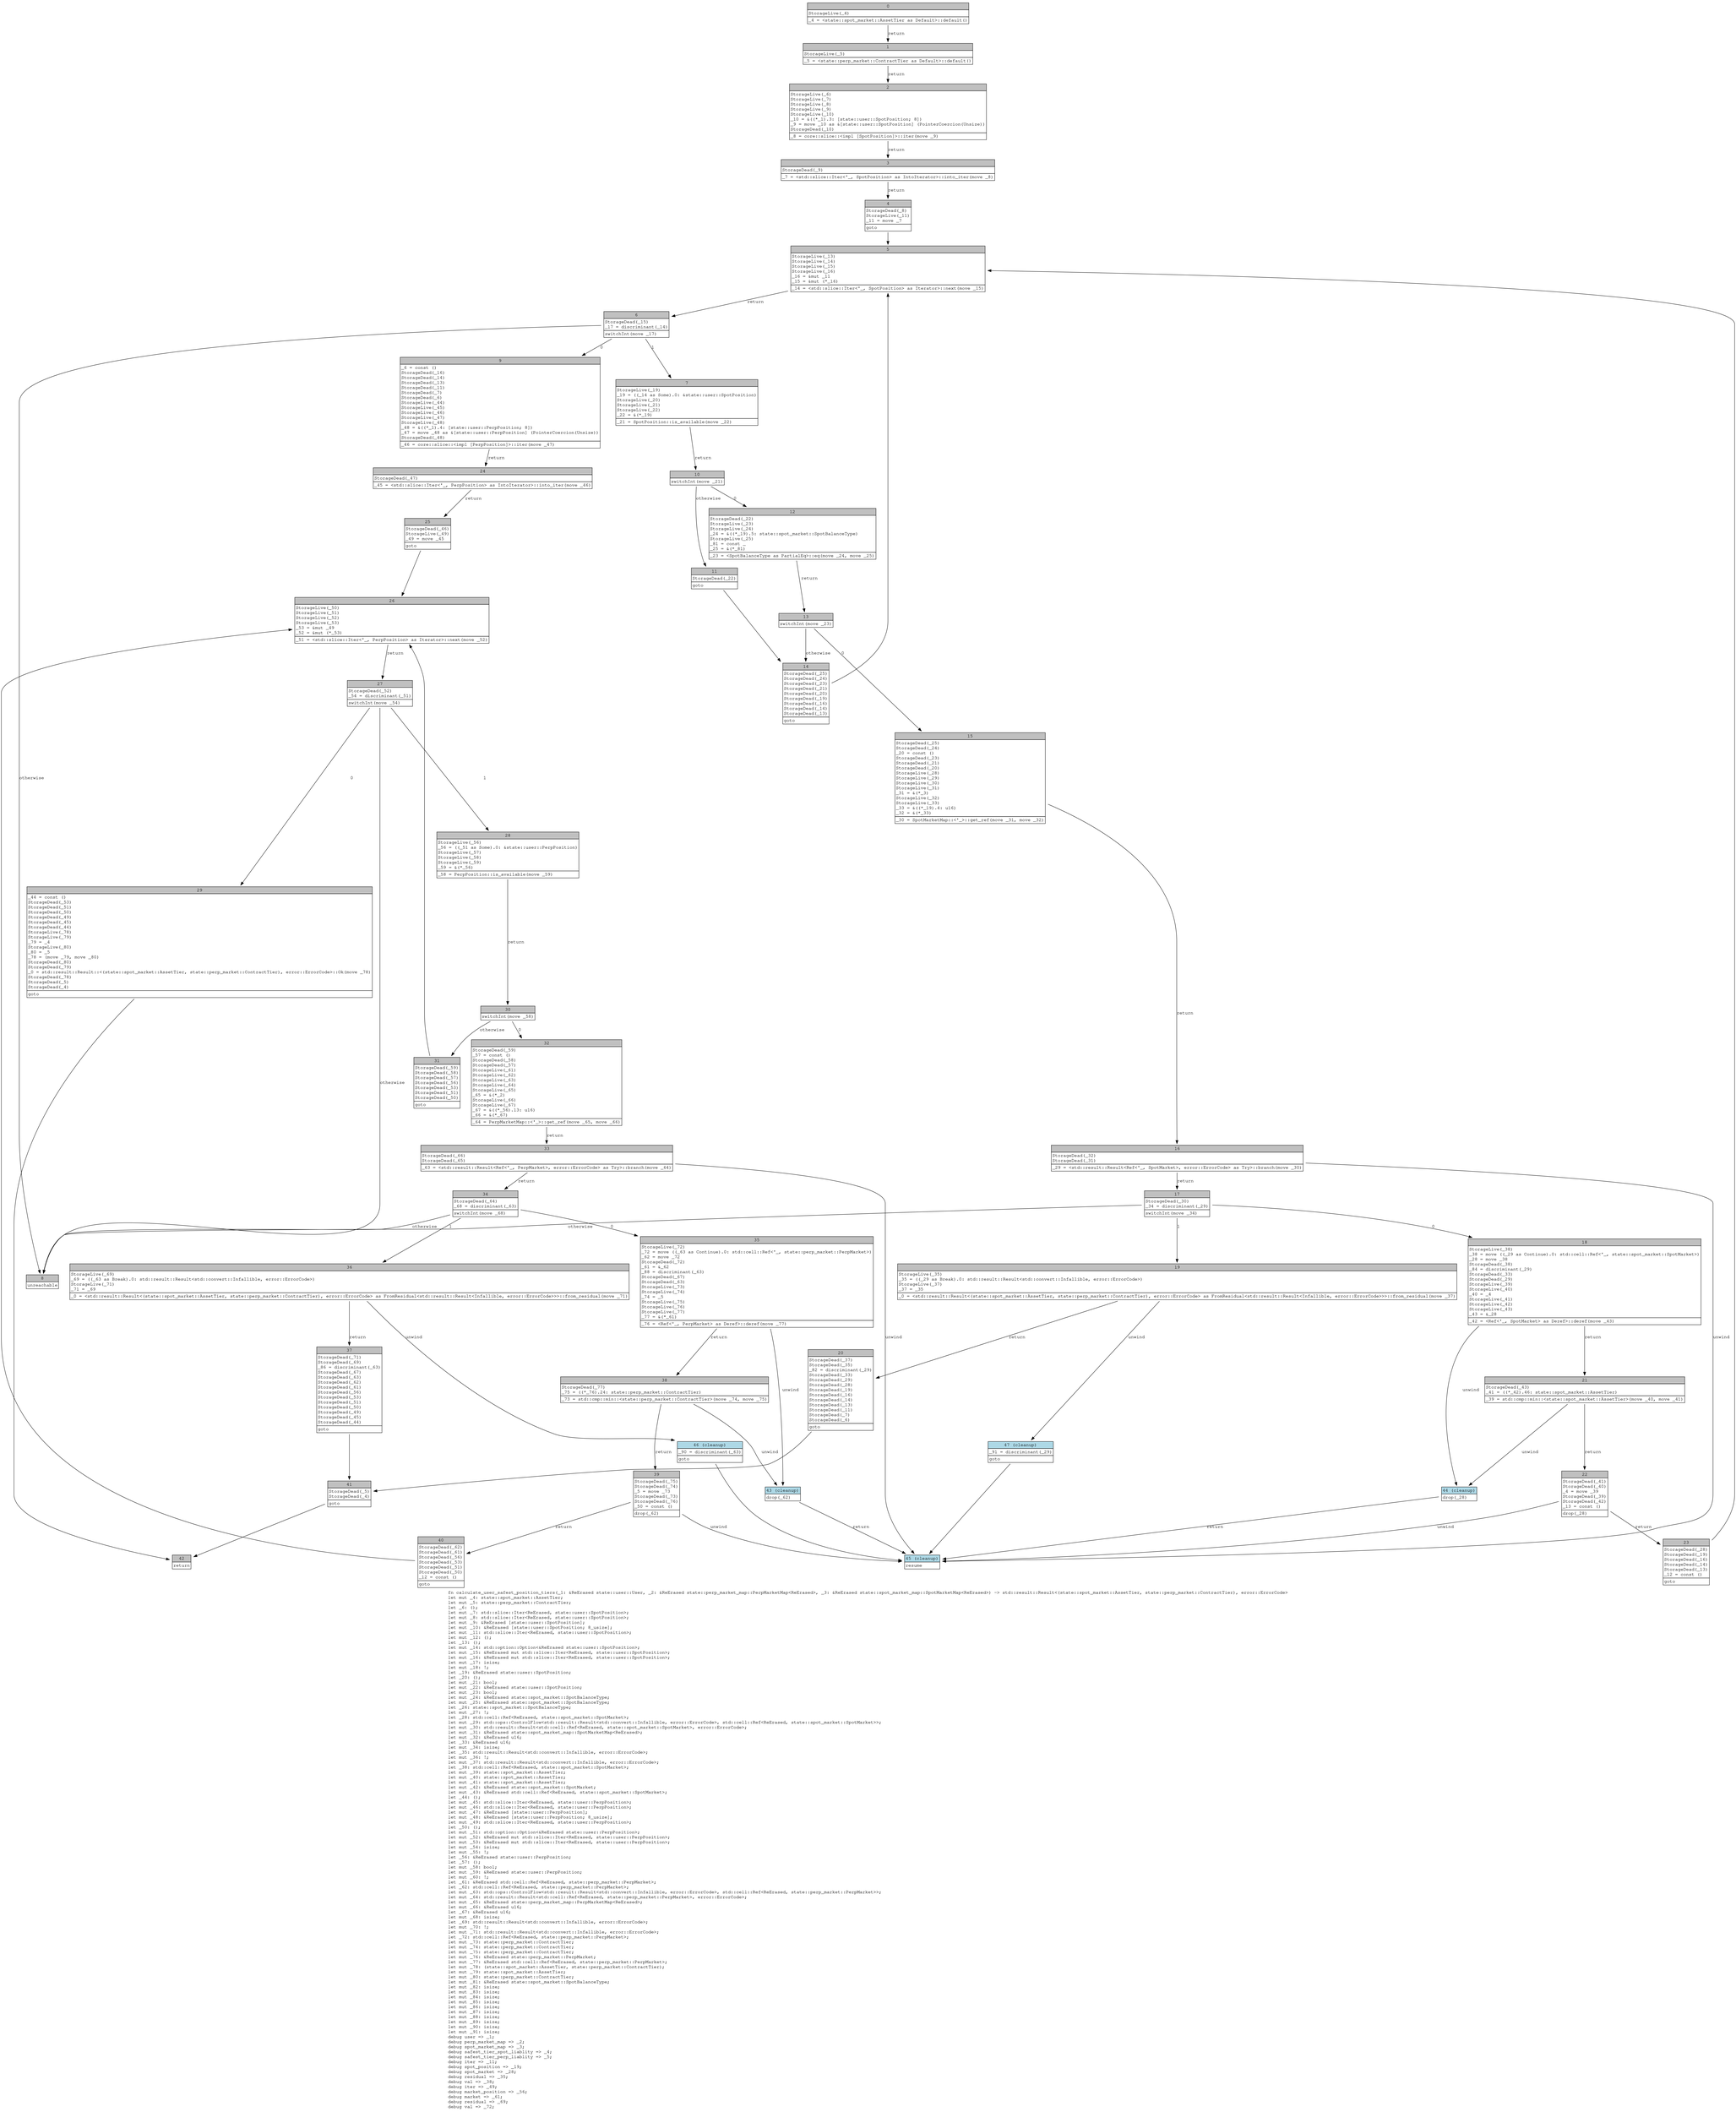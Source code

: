 digraph Mir_0_2462 {
    graph [fontname="Courier, monospace"];
    node [fontname="Courier, monospace"];
    edge [fontname="Courier, monospace"];
    label=<fn calculate_user_safest_position_tiers(_1: &amp;ReErased state::user::User, _2: &amp;ReErased state::perp_market_map::PerpMarketMap&lt;ReErased&gt;, _3: &amp;ReErased state::spot_market_map::SpotMarketMap&lt;ReErased&gt;) -&gt; std::result::Result&lt;(state::spot_market::AssetTier, state::perp_market::ContractTier), error::ErrorCode&gt;<br align="left"/>let mut _4: state::spot_market::AssetTier;<br align="left"/>let mut _5: state::perp_market::ContractTier;<br align="left"/>let _6: ();<br align="left"/>let mut _7: std::slice::Iter&lt;ReErased, state::user::SpotPosition&gt;;<br align="left"/>let mut _8: std::slice::Iter&lt;ReErased, state::user::SpotPosition&gt;;<br align="left"/>let mut _9: &amp;ReErased [state::user::SpotPosition];<br align="left"/>let mut _10: &amp;ReErased [state::user::SpotPosition; 8_usize];<br align="left"/>let mut _11: std::slice::Iter&lt;ReErased, state::user::SpotPosition&gt;;<br align="left"/>let mut _12: ();<br align="left"/>let _13: ();<br align="left"/>let mut _14: std::option::Option&lt;&amp;ReErased state::user::SpotPosition&gt;;<br align="left"/>let mut _15: &amp;ReErased mut std::slice::Iter&lt;ReErased, state::user::SpotPosition&gt;;<br align="left"/>let mut _16: &amp;ReErased mut std::slice::Iter&lt;ReErased, state::user::SpotPosition&gt;;<br align="left"/>let mut _17: isize;<br align="left"/>let mut _18: !;<br align="left"/>let _19: &amp;ReErased state::user::SpotPosition;<br align="left"/>let _20: ();<br align="left"/>let mut _21: bool;<br align="left"/>let mut _22: &amp;ReErased state::user::SpotPosition;<br align="left"/>let mut _23: bool;<br align="left"/>let mut _24: &amp;ReErased state::spot_market::SpotBalanceType;<br align="left"/>let mut _25: &amp;ReErased state::spot_market::SpotBalanceType;<br align="left"/>let _26: state::spot_market::SpotBalanceType;<br align="left"/>let mut _27: !;<br align="left"/>let _28: std::cell::Ref&lt;ReErased, state::spot_market::SpotMarket&gt;;<br align="left"/>let mut _29: std::ops::ControlFlow&lt;std::result::Result&lt;std::convert::Infallible, error::ErrorCode&gt;, std::cell::Ref&lt;ReErased, state::spot_market::SpotMarket&gt;&gt;;<br align="left"/>let mut _30: std::result::Result&lt;std::cell::Ref&lt;ReErased, state::spot_market::SpotMarket&gt;, error::ErrorCode&gt;;<br align="left"/>let mut _31: &amp;ReErased state::spot_market_map::SpotMarketMap&lt;ReErased&gt;;<br align="left"/>let mut _32: &amp;ReErased u16;<br align="left"/>let _33: &amp;ReErased u16;<br align="left"/>let mut _34: isize;<br align="left"/>let _35: std::result::Result&lt;std::convert::Infallible, error::ErrorCode&gt;;<br align="left"/>let mut _36: !;<br align="left"/>let mut _37: std::result::Result&lt;std::convert::Infallible, error::ErrorCode&gt;;<br align="left"/>let _38: std::cell::Ref&lt;ReErased, state::spot_market::SpotMarket&gt;;<br align="left"/>let mut _39: state::spot_market::AssetTier;<br align="left"/>let mut _40: state::spot_market::AssetTier;<br align="left"/>let mut _41: state::spot_market::AssetTier;<br align="left"/>let mut _42: &amp;ReErased state::spot_market::SpotMarket;<br align="left"/>let mut _43: &amp;ReErased std::cell::Ref&lt;ReErased, state::spot_market::SpotMarket&gt;;<br align="left"/>let _44: ();<br align="left"/>let mut _45: std::slice::Iter&lt;ReErased, state::user::PerpPosition&gt;;<br align="left"/>let mut _46: std::slice::Iter&lt;ReErased, state::user::PerpPosition&gt;;<br align="left"/>let mut _47: &amp;ReErased [state::user::PerpPosition];<br align="left"/>let mut _48: &amp;ReErased [state::user::PerpPosition; 8_usize];<br align="left"/>let mut _49: std::slice::Iter&lt;ReErased, state::user::PerpPosition&gt;;<br align="left"/>let _50: ();<br align="left"/>let mut _51: std::option::Option&lt;&amp;ReErased state::user::PerpPosition&gt;;<br align="left"/>let mut _52: &amp;ReErased mut std::slice::Iter&lt;ReErased, state::user::PerpPosition&gt;;<br align="left"/>let mut _53: &amp;ReErased mut std::slice::Iter&lt;ReErased, state::user::PerpPosition&gt;;<br align="left"/>let mut _54: isize;<br align="left"/>let mut _55: !;<br align="left"/>let _56: &amp;ReErased state::user::PerpPosition;<br align="left"/>let _57: ();<br align="left"/>let mut _58: bool;<br align="left"/>let mut _59: &amp;ReErased state::user::PerpPosition;<br align="left"/>let mut _60: !;<br align="left"/>let _61: &amp;ReErased std::cell::Ref&lt;ReErased, state::perp_market::PerpMarket&gt;;<br align="left"/>let _62: std::cell::Ref&lt;ReErased, state::perp_market::PerpMarket&gt;;<br align="left"/>let mut _63: std::ops::ControlFlow&lt;std::result::Result&lt;std::convert::Infallible, error::ErrorCode&gt;, std::cell::Ref&lt;ReErased, state::perp_market::PerpMarket&gt;&gt;;<br align="left"/>let mut _64: std::result::Result&lt;std::cell::Ref&lt;ReErased, state::perp_market::PerpMarket&gt;, error::ErrorCode&gt;;<br align="left"/>let mut _65: &amp;ReErased state::perp_market_map::PerpMarketMap&lt;ReErased&gt;;<br align="left"/>let mut _66: &amp;ReErased u16;<br align="left"/>let _67: &amp;ReErased u16;<br align="left"/>let mut _68: isize;<br align="left"/>let _69: std::result::Result&lt;std::convert::Infallible, error::ErrorCode&gt;;<br align="left"/>let mut _70: !;<br align="left"/>let mut _71: std::result::Result&lt;std::convert::Infallible, error::ErrorCode&gt;;<br align="left"/>let _72: std::cell::Ref&lt;ReErased, state::perp_market::PerpMarket&gt;;<br align="left"/>let mut _73: state::perp_market::ContractTier;<br align="left"/>let mut _74: state::perp_market::ContractTier;<br align="left"/>let mut _75: state::perp_market::ContractTier;<br align="left"/>let mut _76: &amp;ReErased state::perp_market::PerpMarket;<br align="left"/>let mut _77: &amp;ReErased std::cell::Ref&lt;ReErased, state::perp_market::PerpMarket&gt;;<br align="left"/>let mut _78: (state::spot_market::AssetTier, state::perp_market::ContractTier);<br align="left"/>let mut _79: state::spot_market::AssetTier;<br align="left"/>let mut _80: state::perp_market::ContractTier;<br align="left"/>let mut _81: &amp;ReErased state::spot_market::SpotBalanceType;<br align="left"/>let mut _82: isize;<br align="left"/>let mut _83: isize;<br align="left"/>let mut _84: isize;<br align="left"/>let mut _85: isize;<br align="left"/>let mut _86: isize;<br align="left"/>let mut _87: isize;<br align="left"/>let mut _88: isize;<br align="left"/>let mut _89: isize;<br align="left"/>let mut _90: isize;<br align="left"/>let mut _91: isize;<br align="left"/>debug user =&gt; _1;<br align="left"/>debug perp_market_map =&gt; _2;<br align="left"/>debug spot_market_map =&gt; _3;<br align="left"/>debug safest_tier_spot_liablity =&gt; _4;<br align="left"/>debug safest_tier_perp_liablity =&gt; _5;<br align="left"/>debug iter =&gt; _11;<br align="left"/>debug spot_position =&gt; _19;<br align="left"/>debug spot_market =&gt; _28;<br align="left"/>debug residual =&gt; _35;<br align="left"/>debug val =&gt; _38;<br align="left"/>debug iter =&gt; _49;<br align="left"/>debug market_position =&gt; _56;<br align="left"/>debug market =&gt; _61;<br align="left"/>debug residual =&gt; _69;<br align="left"/>debug val =&gt; _72;<br align="left"/>>;
    bb0__0_2462 [shape="none", label=<<table border="0" cellborder="1" cellspacing="0"><tr><td bgcolor="gray" align="center" colspan="1">0</td></tr><tr><td align="left" balign="left">StorageLive(_4)<br/></td></tr><tr><td align="left">_4 = &lt;state::spot_market::AssetTier as Default&gt;::default()</td></tr></table>>];
    bb1__0_2462 [shape="none", label=<<table border="0" cellborder="1" cellspacing="0"><tr><td bgcolor="gray" align="center" colspan="1">1</td></tr><tr><td align="left" balign="left">StorageLive(_5)<br/></td></tr><tr><td align="left">_5 = &lt;state::perp_market::ContractTier as Default&gt;::default()</td></tr></table>>];
    bb2__0_2462 [shape="none", label=<<table border="0" cellborder="1" cellspacing="0"><tr><td bgcolor="gray" align="center" colspan="1">2</td></tr><tr><td align="left" balign="left">StorageLive(_6)<br/>StorageLive(_7)<br/>StorageLive(_8)<br/>StorageLive(_9)<br/>StorageLive(_10)<br/>_10 = &amp;((*_1).3: [state::user::SpotPosition; 8])<br/>_9 = move _10 as &amp;[state::user::SpotPosition] (PointerCoercion(Unsize))<br/>StorageDead(_10)<br/></td></tr><tr><td align="left">_8 = core::slice::&lt;impl [SpotPosition]&gt;::iter(move _9)</td></tr></table>>];
    bb3__0_2462 [shape="none", label=<<table border="0" cellborder="1" cellspacing="0"><tr><td bgcolor="gray" align="center" colspan="1">3</td></tr><tr><td align="left" balign="left">StorageDead(_9)<br/></td></tr><tr><td align="left">_7 = &lt;std::slice::Iter&lt;'_, SpotPosition&gt; as IntoIterator&gt;::into_iter(move _8)</td></tr></table>>];
    bb4__0_2462 [shape="none", label=<<table border="0" cellborder="1" cellspacing="0"><tr><td bgcolor="gray" align="center" colspan="1">4</td></tr><tr><td align="left" balign="left">StorageDead(_8)<br/>StorageLive(_11)<br/>_11 = move _7<br/></td></tr><tr><td align="left">goto</td></tr></table>>];
    bb5__0_2462 [shape="none", label=<<table border="0" cellborder="1" cellspacing="0"><tr><td bgcolor="gray" align="center" colspan="1">5</td></tr><tr><td align="left" balign="left">StorageLive(_13)<br/>StorageLive(_14)<br/>StorageLive(_15)<br/>StorageLive(_16)<br/>_16 = &amp;mut _11<br/>_15 = &amp;mut (*_16)<br/></td></tr><tr><td align="left">_14 = &lt;std::slice::Iter&lt;'_, SpotPosition&gt; as Iterator&gt;::next(move _15)</td></tr></table>>];
    bb6__0_2462 [shape="none", label=<<table border="0" cellborder="1" cellspacing="0"><tr><td bgcolor="gray" align="center" colspan="1">6</td></tr><tr><td align="left" balign="left">StorageDead(_15)<br/>_17 = discriminant(_14)<br/></td></tr><tr><td align="left">switchInt(move _17)</td></tr></table>>];
    bb7__0_2462 [shape="none", label=<<table border="0" cellborder="1" cellspacing="0"><tr><td bgcolor="gray" align="center" colspan="1">7</td></tr><tr><td align="left" balign="left">StorageLive(_19)<br/>_19 = ((_14 as Some).0: &amp;state::user::SpotPosition)<br/>StorageLive(_20)<br/>StorageLive(_21)<br/>StorageLive(_22)<br/>_22 = &amp;(*_19)<br/></td></tr><tr><td align="left">_21 = SpotPosition::is_available(move _22)</td></tr></table>>];
    bb8__0_2462 [shape="none", label=<<table border="0" cellborder="1" cellspacing="0"><tr><td bgcolor="gray" align="center" colspan="1">8</td></tr><tr><td align="left">unreachable</td></tr></table>>];
    bb9__0_2462 [shape="none", label=<<table border="0" cellborder="1" cellspacing="0"><tr><td bgcolor="gray" align="center" colspan="1">9</td></tr><tr><td align="left" balign="left">_6 = const ()<br/>StorageDead(_16)<br/>StorageDead(_14)<br/>StorageDead(_13)<br/>StorageDead(_11)<br/>StorageDead(_7)<br/>StorageDead(_6)<br/>StorageLive(_44)<br/>StorageLive(_45)<br/>StorageLive(_46)<br/>StorageLive(_47)<br/>StorageLive(_48)<br/>_48 = &amp;((*_1).4: [state::user::PerpPosition; 8])<br/>_47 = move _48 as &amp;[state::user::PerpPosition] (PointerCoercion(Unsize))<br/>StorageDead(_48)<br/></td></tr><tr><td align="left">_46 = core::slice::&lt;impl [PerpPosition]&gt;::iter(move _47)</td></tr></table>>];
    bb10__0_2462 [shape="none", label=<<table border="0" cellborder="1" cellspacing="0"><tr><td bgcolor="gray" align="center" colspan="1">10</td></tr><tr><td align="left">switchInt(move _21)</td></tr></table>>];
    bb11__0_2462 [shape="none", label=<<table border="0" cellborder="1" cellspacing="0"><tr><td bgcolor="gray" align="center" colspan="1">11</td></tr><tr><td align="left" balign="left">StorageDead(_22)<br/></td></tr><tr><td align="left">goto</td></tr></table>>];
    bb12__0_2462 [shape="none", label=<<table border="0" cellborder="1" cellspacing="0"><tr><td bgcolor="gray" align="center" colspan="1">12</td></tr><tr><td align="left" balign="left">StorageDead(_22)<br/>StorageLive(_23)<br/>StorageLive(_24)<br/>_24 = &amp;((*_19).5: state::spot_market::SpotBalanceType)<br/>StorageLive(_25)<br/>_81 = const _<br/>_25 = &amp;(*_81)<br/></td></tr><tr><td align="left">_23 = &lt;SpotBalanceType as PartialEq&gt;::eq(move _24, move _25)</td></tr></table>>];
    bb13__0_2462 [shape="none", label=<<table border="0" cellborder="1" cellspacing="0"><tr><td bgcolor="gray" align="center" colspan="1">13</td></tr><tr><td align="left">switchInt(move _23)</td></tr></table>>];
    bb14__0_2462 [shape="none", label=<<table border="0" cellborder="1" cellspacing="0"><tr><td bgcolor="gray" align="center" colspan="1">14</td></tr><tr><td align="left" balign="left">StorageDead(_25)<br/>StorageDead(_24)<br/>StorageDead(_23)<br/>StorageDead(_21)<br/>StorageDead(_20)<br/>StorageDead(_19)<br/>StorageDead(_16)<br/>StorageDead(_14)<br/>StorageDead(_13)<br/></td></tr><tr><td align="left">goto</td></tr></table>>];
    bb15__0_2462 [shape="none", label=<<table border="0" cellborder="1" cellspacing="0"><tr><td bgcolor="gray" align="center" colspan="1">15</td></tr><tr><td align="left" balign="left">StorageDead(_25)<br/>StorageDead(_24)<br/>_20 = const ()<br/>StorageDead(_23)<br/>StorageDead(_21)<br/>StorageDead(_20)<br/>StorageLive(_28)<br/>StorageLive(_29)<br/>StorageLive(_30)<br/>StorageLive(_31)<br/>_31 = &amp;(*_3)<br/>StorageLive(_32)<br/>StorageLive(_33)<br/>_33 = &amp;((*_19).4: u16)<br/>_32 = &amp;(*_33)<br/></td></tr><tr><td align="left">_30 = SpotMarketMap::&lt;'_&gt;::get_ref(move _31, move _32)</td></tr></table>>];
    bb16__0_2462 [shape="none", label=<<table border="0" cellborder="1" cellspacing="0"><tr><td bgcolor="gray" align="center" colspan="1">16</td></tr><tr><td align="left" balign="left">StorageDead(_32)<br/>StorageDead(_31)<br/></td></tr><tr><td align="left">_29 = &lt;std::result::Result&lt;Ref&lt;'_, SpotMarket&gt;, error::ErrorCode&gt; as Try&gt;::branch(move _30)</td></tr></table>>];
    bb17__0_2462 [shape="none", label=<<table border="0" cellborder="1" cellspacing="0"><tr><td bgcolor="gray" align="center" colspan="1">17</td></tr><tr><td align="left" balign="left">StorageDead(_30)<br/>_34 = discriminant(_29)<br/></td></tr><tr><td align="left">switchInt(move _34)</td></tr></table>>];
    bb18__0_2462 [shape="none", label=<<table border="0" cellborder="1" cellspacing="0"><tr><td bgcolor="gray" align="center" colspan="1">18</td></tr><tr><td align="left" balign="left">StorageLive(_38)<br/>_38 = move ((_29 as Continue).0: std::cell::Ref&lt;'_, state::spot_market::SpotMarket&gt;)<br/>_28 = move _38<br/>StorageDead(_38)<br/>_84 = discriminant(_29)<br/>StorageDead(_33)<br/>StorageDead(_29)<br/>StorageLive(_39)<br/>StorageLive(_40)<br/>_40 = _4<br/>StorageLive(_41)<br/>StorageLive(_42)<br/>StorageLive(_43)<br/>_43 = &amp;_28<br/></td></tr><tr><td align="left">_42 = &lt;Ref&lt;'_, SpotMarket&gt; as Deref&gt;::deref(move _43)</td></tr></table>>];
    bb19__0_2462 [shape="none", label=<<table border="0" cellborder="1" cellspacing="0"><tr><td bgcolor="gray" align="center" colspan="1">19</td></tr><tr><td align="left" balign="left">StorageLive(_35)<br/>_35 = ((_29 as Break).0: std::result::Result&lt;std::convert::Infallible, error::ErrorCode&gt;)<br/>StorageLive(_37)<br/>_37 = _35<br/></td></tr><tr><td align="left">_0 = &lt;std::result::Result&lt;(state::spot_market::AssetTier, state::perp_market::ContractTier), error::ErrorCode&gt; as FromResidual&lt;std::result::Result&lt;Infallible, error::ErrorCode&gt;&gt;&gt;::from_residual(move _37)</td></tr></table>>];
    bb20__0_2462 [shape="none", label=<<table border="0" cellborder="1" cellspacing="0"><tr><td bgcolor="gray" align="center" colspan="1">20</td></tr><tr><td align="left" balign="left">StorageDead(_37)<br/>StorageDead(_35)<br/>_82 = discriminant(_29)<br/>StorageDead(_33)<br/>StorageDead(_29)<br/>StorageDead(_28)<br/>StorageDead(_19)<br/>StorageDead(_16)<br/>StorageDead(_14)<br/>StorageDead(_13)<br/>StorageDead(_11)<br/>StorageDead(_7)<br/>StorageDead(_6)<br/></td></tr><tr><td align="left">goto</td></tr></table>>];
    bb21__0_2462 [shape="none", label=<<table border="0" cellborder="1" cellspacing="0"><tr><td bgcolor="gray" align="center" colspan="1">21</td></tr><tr><td align="left" balign="left">StorageDead(_43)<br/>_41 = ((*_42).46: state::spot_market::AssetTier)<br/></td></tr><tr><td align="left">_39 = std::cmp::min::&lt;state::spot_market::AssetTier&gt;(move _40, move _41)</td></tr></table>>];
    bb22__0_2462 [shape="none", label=<<table border="0" cellborder="1" cellspacing="0"><tr><td bgcolor="gray" align="center" colspan="1">22</td></tr><tr><td align="left" balign="left">StorageDead(_41)<br/>StorageDead(_40)<br/>_4 = move _39<br/>StorageDead(_39)<br/>StorageDead(_42)<br/>_13 = const ()<br/></td></tr><tr><td align="left">drop(_28)</td></tr></table>>];
    bb23__0_2462 [shape="none", label=<<table border="0" cellborder="1" cellspacing="0"><tr><td bgcolor="gray" align="center" colspan="1">23</td></tr><tr><td align="left" balign="left">StorageDead(_28)<br/>StorageDead(_19)<br/>StorageDead(_16)<br/>StorageDead(_14)<br/>StorageDead(_13)<br/>_12 = const ()<br/></td></tr><tr><td align="left">goto</td></tr></table>>];
    bb24__0_2462 [shape="none", label=<<table border="0" cellborder="1" cellspacing="0"><tr><td bgcolor="gray" align="center" colspan="1">24</td></tr><tr><td align="left" balign="left">StorageDead(_47)<br/></td></tr><tr><td align="left">_45 = &lt;std::slice::Iter&lt;'_, PerpPosition&gt; as IntoIterator&gt;::into_iter(move _46)</td></tr></table>>];
    bb25__0_2462 [shape="none", label=<<table border="0" cellborder="1" cellspacing="0"><tr><td bgcolor="gray" align="center" colspan="1">25</td></tr><tr><td align="left" balign="left">StorageDead(_46)<br/>StorageLive(_49)<br/>_49 = move _45<br/></td></tr><tr><td align="left">goto</td></tr></table>>];
    bb26__0_2462 [shape="none", label=<<table border="0" cellborder="1" cellspacing="0"><tr><td bgcolor="gray" align="center" colspan="1">26</td></tr><tr><td align="left" balign="left">StorageLive(_50)<br/>StorageLive(_51)<br/>StorageLive(_52)<br/>StorageLive(_53)<br/>_53 = &amp;mut _49<br/>_52 = &amp;mut (*_53)<br/></td></tr><tr><td align="left">_51 = &lt;std::slice::Iter&lt;'_, PerpPosition&gt; as Iterator&gt;::next(move _52)</td></tr></table>>];
    bb27__0_2462 [shape="none", label=<<table border="0" cellborder="1" cellspacing="0"><tr><td bgcolor="gray" align="center" colspan="1">27</td></tr><tr><td align="left" balign="left">StorageDead(_52)<br/>_54 = discriminant(_51)<br/></td></tr><tr><td align="left">switchInt(move _54)</td></tr></table>>];
    bb28__0_2462 [shape="none", label=<<table border="0" cellborder="1" cellspacing="0"><tr><td bgcolor="gray" align="center" colspan="1">28</td></tr><tr><td align="left" balign="left">StorageLive(_56)<br/>_56 = ((_51 as Some).0: &amp;state::user::PerpPosition)<br/>StorageLive(_57)<br/>StorageLive(_58)<br/>StorageLive(_59)<br/>_59 = &amp;(*_56)<br/></td></tr><tr><td align="left">_58 = PerpPosition::is_available(move _59)</td></tr></table>>];
    bb29__0_2462 [shape="none", label=<<table border="0" cellborder="1" cellspacing="0"><tr><td bgcolor="gray" align="center" colspan="1">29</td></tr><tr><td align="left" balign="left">_44 = const ()<br/>StorageDead(_53)<br/>StorageDead(_51)<br/>StorageDead(_50)<br/>StorageDead(_49)<br/>StorageDead(_45)<br/>StorageDead(_44)<br/>StorageLive(_78)<br/>StorageLive(_79)<br/>_79 = _4<br/>StorageLive(_80)<br/>_80 = _5<br/>_78 = (move _79, move _80)<br/>StorageDead(_80)<br/>StorageDead(_79)<br/>_0 = std::result::Result::&lt;(state::spot_market::AssetTier, state::perp_market::ContractTier), error::ErrorCode&gt;::Ok(move _78)<br/>StorageDead(_78)<br/>StorageDead(_5)<br/>StorageDead(_4)<br/></td></tr><tr><td align="left">goto</td></tr></table>>];
    bb30__0_2462 [shape="none", label=<<table border="0" cellborder="1" cellspacing="0"><tr><td bgcolor="gray" align="center" colspan="1">30</td></tr><tr><td align="left">switchInt(move _58)</td></tr></table>>];
    bb31__0_2462 [shape="none", label=<<table border="0" cellborder="1" cellspacing="0"><tr><td bgcolor="gray" align="center" colspan="1">31</td></tr><tr><td align="left" balign="left">StorageDead(_59)<br/>StorageDead(_58)<br/>StorageDead(_57)<br/>StorageDead(_56)<br/>StorageDead(_53)<br/>StorageDead(_51)<br/>StorageDead(_50)<br/></td></tr><tr><td align="left">goto</td></tr></table>>];
    bb32__0_2462 [shape="none", label=<<table border="0" cellborder="1" cellspacing="0"><tr><td bgcolor="gray" align="center" colspan="1">32</td></tr><tr><td align="left" balign="left">StorageDead(_59)<br/>_57 = const ()<br/>StorageDead(_58)<br/>StorageDead(_57)<br/>StorageLive(_61)<br/>StorageLive(_62)<br/>StorageLive(_63)<br/>StorageLive(_64)<br/>StorageLive(_65)<br/>_65 = &amp;(*_2)<br/>StorageLive(_66)<br/>StorageLive(_67)<br/>_67 = &amp;((*_56).13: u16)<br/>_66 = &amp;(*_67)<br/></td></tr><tr><td align="left">_64 = PerpMarketMap::&lt;'_&gt;::get_ref(move _65, move _66)</td></tr></table>>];
    bb33__0_2462 [shape="none", label=<<table border="0" cellborder="1" cellspacing="0"><tr><td bgcolor="gray" align="center" colspan="1">33</td></tr><tr><td align="left" balign="left">StorageDead(_66)<br/>StorageDead(_65)<br/></td></tr><tr><td align="left">_63 = &lt;std::result::Result&lt;Ref&lt;'_, PerpMarket&gt;, error::ErrorCode&gt; as Try&gt;::branch(move _64)</td></tr></table>>];
    bb34__0_2462 [shape="none", label=<<table border="0" cellborder="1" cellspacing="0"><tr><td bgcolor="gray" align="center" colspan="1">34</td></tr><tr><td align="left" balign="left">StorageDead(_64)<br/>_68 = discriminant(_63)<br/></td></tr><tr><td align="left">switchInt(move _68)</td></tr></table>>];
    bb35__0_2462 [shape="none", label=<<table border="0" cellborder="1" cellspacing="0"><tr><td bgcolor="gray" align="center" colspan="1">35</td></tr><tr><td align="left" balign="left">StorageLive(_72)<br/>_72 = move ((_63 as Continue).0: std::cell::Ref&lt;'_, state::perp_market::PerpMarket&gt;)<br/>_62 = move _72<br/>StorageDead(_72)<br/>_61 = &amp;_62<br/>_88 = discriminant(_63)<br/>StorageDead(_67)<br/>StorageDead(_63)<br/>StorageLive(_73)<br/>StorageLive(_74)<br/>_74 = _5<br/>StorageLive(_75)<br/>StorageLive(_76)<br/>StorageLive(_77)<br/>_77 = &amp;(*_61)<br/></td></tr><tr><td align="left">_76 = &lt;Ref&lt;'_, PerpMarket&gt; as Deref&gt;::deref(move _77)</td></tr></table>>];
    bb36__0_2462 [shape="none", label=<<table border="0" cellborder="1" cellspacing="0"><tr><td bgcolor="gray" align="center" colspan="1">36</td></tr><tr><td align="left" balign="left">StorageLive(_69)<br/>_69 = ((_63 as Break).0: std::result::Result&lt;std::convert::Infallible, error::ErrorCode&gt;)<br/>StorageLive(_71)<br/>_71 = _69<br/></td></tr><tr><td align="left">_0 = &lt;std::result::Result&lt;(state::spot_market::AssetTier, state::perp_market::ContractTier), error::ErrorCode&gt; as FromResidual&lt;std::result::Result&lt;Infallible, error::ErrorCode&gt;&gt;&gt;::from_residual(move _71)</td></tr></table>>];
    bb37__0_2462 [shape="none", label=<<table border="0" cellborder="1" cellspacing="0"><tr><td bgcolor="gray" align="center" colspan="1">37</td></tr><tr><td align="left" balign="left">StorageDead(_71)<br/>StorageDead(_69)<br/>_86 = discriminant(_63)<br/>StorageDead(_67)<br/>StorageDead(_63)<br/>StorageDead(_62)<br/>StorageDead(_61)<br/>StorageDead(_56)<br/>StorageDead(_53)<br/>StorageDead(_51)<br/>StorageDead(_50)<br/>StorageDead(_49)<br/>StorageDead(_45)<br/>StorageDead(_44)<br/></td></tr><tr><td align="left">goto</td></tr></table>>];
    bb38__0_2462 [shape="none", label=<<table border="0" cellborder="1" cellspacing="0"><tr><td bgcolor="gray" align="center" colspan="1">38</td></tr><tr><td align="left" balign="left">StorageDead(_77)<br/>_75 = ((*_76).24: state::perp_market::ContractTier)<br/></td></tr><tr><td align="left">_73 = std::cmp::min::&lt;state::perp_market::ContractTier&gt;(move _74, move _75)</td></tr></table>>];
    bb39__0_2462 [shape="none", label=<<table border="0" cellborder="1" cellspacing="0"><tr><td bgcolor="gray" align="center" colspan="1">39</td></tr><tr><td align="left" balign="left">StorageDead(_75)<br/>StorageDead(_74)<br/>_5 = move _73<br/>StorageDead(_73)<br/>StorageDead(_76)<br/>_50 = const ()<br/></td></tr><tr><td align="left">drop(_62)</td></tr></table>>];
    bb40__0_2462 [shape="none", label=<<table border="0" cellborder="1" cellspacing="0"><tr><td bgcolor="gray" align="center" colspan="1">40</td></tr><tr><td align="left" balign="left">StorageDead(_62)<br/>StorageDead(_61)<br/>StorageDead(_56)<br/>StorageDead(_53)<br/>StorageDead(_51)<br/>StorageDead(_50)<br/>_12 = const ()<br/></td></tr><tr><td align="left">goto</td></tr></table>>];
    bb41__0_2462 [shape="none", label=<<table border="0" cellborder="1" cellspacing="0"><tr><td bgcolor="gray" align="center" colspan="1">41</td></tr><tr><td align="left" balign="left">StorageDead(_5)<br/>StorageDead(_4)<br/></td></tr><tr><td align="left">goto</td></tr></table>>];
    bb42__0_2462 [shape="none", label=<<table border="0" cellborder="1" cellspacing="0"><tr><td bgcolor="gray" align="center" colspan="1">42</td></tr><tr><td align="left">return</td></tr></table>>];
    bb43__0_2462 [shape="none", label=<<table border="0" cellborder="1" cellspacing="0"><tr><td bgcolor="lightblue" align="center" colspan="1">43 (cleanup)</td></tr><tr><td align="left">drop(_62)</td></tr></table>>];
    bb44__0_2462 [shape="none", label=<<table border="0" cellborder="1" cellspacing="0"><tr><td bgcolor="lightblue" align="center" colspan="1">44 (cleanup)</td></tr><tr><td align="left">drop(_28)</td></tr></table>>];
    bb45__0_2462 [shape="none", label=<<table border="0" cellborder="1" cellspacing="0"><tr><td bgcolor="lightblue" align="center" colspan="1">45 (cleanup)</td></tr><tr><td align="left">resume</td></tr></table>>];
    bb46__0_2462 [shape="none", label=<<table border="0" cellborder="1" cellspacing="0"><tr><td bgcolor="lightblue" align="center" colspan="1">46 (cleanup)</td></tr><tr><td align="left" balign="left">_90 = discriminant(_63)<br/></td></tr><tr><td align="left">goto</td></tr></table>>];
    bb47__0_2462 [shape="none", label=<<table border="0" cellborder="1" cellspacing="0"><tr><td bgcolor="lightblue" align="center" colspan="1">47 (cleanup)</td></tr><tr><td align="left" balign="left">_91 = discriminant(_29)<br/></td></tr><tr><td align="left">goto</td></tr></table>>];
    bb0__0_2462 -> bb1__0_2462 [label="return"];
    bb1__0_2462 -> bb2__0_2462 [label="return"];
    bb2__0_2462 -> bb3__0_2462 [label="return"];
    bb3__0_2462 -> bb4__0_2462 [label="return"];
    bb4__0_2462 -> bb5__0_2462 [label=""];
    bb5__0_2462 -> bb6__0_2462 [label="return"];
    bb6__0_2462 -> bb9__0_2462 [label="0"];
    bb6__0_2462 -> bb7__0_2462 [label="1"];
    bb6__0_2462 -> bb8__0_2462 [label="otherwise"];
    bb7__0_2462 -> bb10__0_2462 [label="return"];
    bb9__0_2462 -> bb24__0_2462 [label="return"];
    bb10__0_2462 -> bb12__0_2462 [label="0"];
    bb10__0_2462 -> bb11__0_2462 [label="otherwise"];
    bb11__0_2462 -> bb14__0_2462 [label=""];
    bb12__0_2462 -> bb13__0_2462 [label="return"];
    bb13__0_2462 -> bb15__0_2462 [label="0"];
    bb13__0_2462 -> bb14__0_2462 [label="otherwise"];
    bb14__0_2462 -> bb5__0_2462 [label=""];
    bb15__0_2462 -> bb16__0_2462 [label="return"];
    bb16__0_2462 -> bb17__0_2462 [label="return"];
    bb16__0_2462 -> bb45__0_2462 [label="unwind"];
    bb17__0_2462 -> bb18__0_2462 [label="0"];
    bb17__0_2462 -> bb19__0_2462 [label="1"];
    bb17__0_2462 -> bb8__0_2462 [label="otherwise"];
    bb18__0_2462 -> bb21__0_2462 [label="return"];
    bb18__0_2462 -> bb44__0_2462 [label="unwind"];
    bb19__0_2462 -> bb20__0_2462 [label="return"];
    bb19__0_2462 -> bb47__0_2462 [label="unwind"];
    bb20__0_2462 -> bb41__0_2462 [label=""];
    bb21__0_2462 -> bb22__0_2462 [label="return"];
    bb21__0_2462 -> bb44__0_2462 [label="unwind"];
    bb22__0_2462 -> bb23__0_2462 [label="return"];
    bb22__0_2462 -> bb45__0_2462 [label="unwind"];
    bb23__0_2462 -> bb5__0_2462 [label=""];
    bb24__0_2462 -> bb25__0_2462 [label="return"];
    bb25__0_2462 -> bb26__0_2462 [label=""];
    bb26__0_2462 -> bb27__0_2462 [label="return"];
    bb27__0_2462 -> bb29__0_2462 [label="0"];
    bb27__0_2462 -> bb28__0_2462 [label="1"];
    bb27__0_2462 -> bb8__0_2462 [label="otherwise"];
    bb28__0_2462 -> bb30__0_2462 [label="return"];
    bb29__0_2462 -> bb42__0_2462 [label=""];
    bb30__0_2462 -> bb32__0_2462 [label="0"];
    bb30__0_2462 -> bb31__0_2462 [label="otherwise"];
    bb31__0_2462 -> bb26__0_2462 [label=""];
    bb32__0_2462 -> bb33__0_2462 [label="return"];
    bb33__0_2462 -> bb34__0_2462 [label="return"];
    bb33__0_2462 -> bb45__0_2462 [label="unwind"];
    bb34__0_2462 -> bb35__0_2462 [label="0"];
    bb34__0_2462 -> bb36__0_2462 [label="1"];
    bb34__0_2462 -> bb8__0_2462 [label="otherwise"];
    bb35__0_2462 -> bb38__0_2462 [label="return"];
    bb35__0_2462 -> bb43__0_2462 [label="unwind"];
    bb36__0_2462 -> bb37__0_2462 [label="return"];
    bb36__0_2462 -> bb46__0_2462 [label="unwind"];
    bb37__0_2462 -> bb41__0_2462 [label=""];
    bb38__0_2462 -> bb39__0_2462 [label="return"];
    bb38__0_2462 -> bb43__0_2462 [label="unwind"];
    bb39__0_2462 -> bb40__0_2462 [label="return"];
    bb39__0_2462 -> bb45__0_2462 [label="unwind"];
    bb40__0_2462 -> bb26__0_2462 [label=""];
    bb41__0_2462 -> bb42__0_2462 [label=""];
    bb43__0_2462 -> bb45__0_2462 [label="return"];
    bb44__0_2462 -> bb45__0_2462 [label="return"];
    bb46__0_2462 -> bb45__0_2462 [label=""];
    bb47__0_2462 -> bb45__0_2462 [label=""];
}
